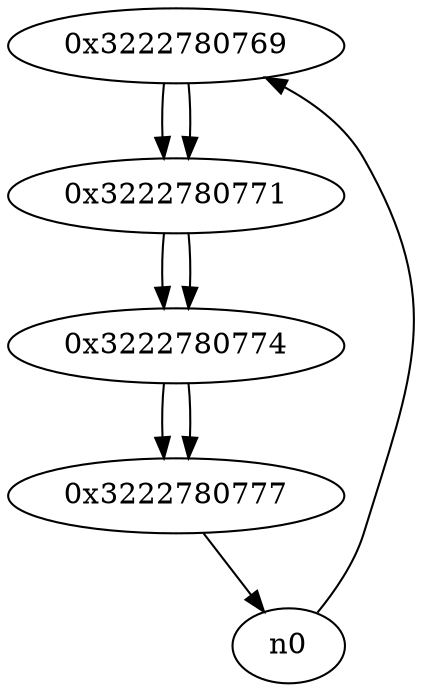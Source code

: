 digraph G{
/* nodes */
  n1 [label="0x3222780769"]
  n2 [label="0x3222780771"]
  n3 [label="0x3222780774"]
  n4 [label="0x3222780777"]
/* edges */
n1 -> n2;
n0 -> n1;
n2 -> n3;
n1 -> n2;
n3 -> n4;
n2 -> n3;
n4 -> n0;
n3 -> n4;
}

